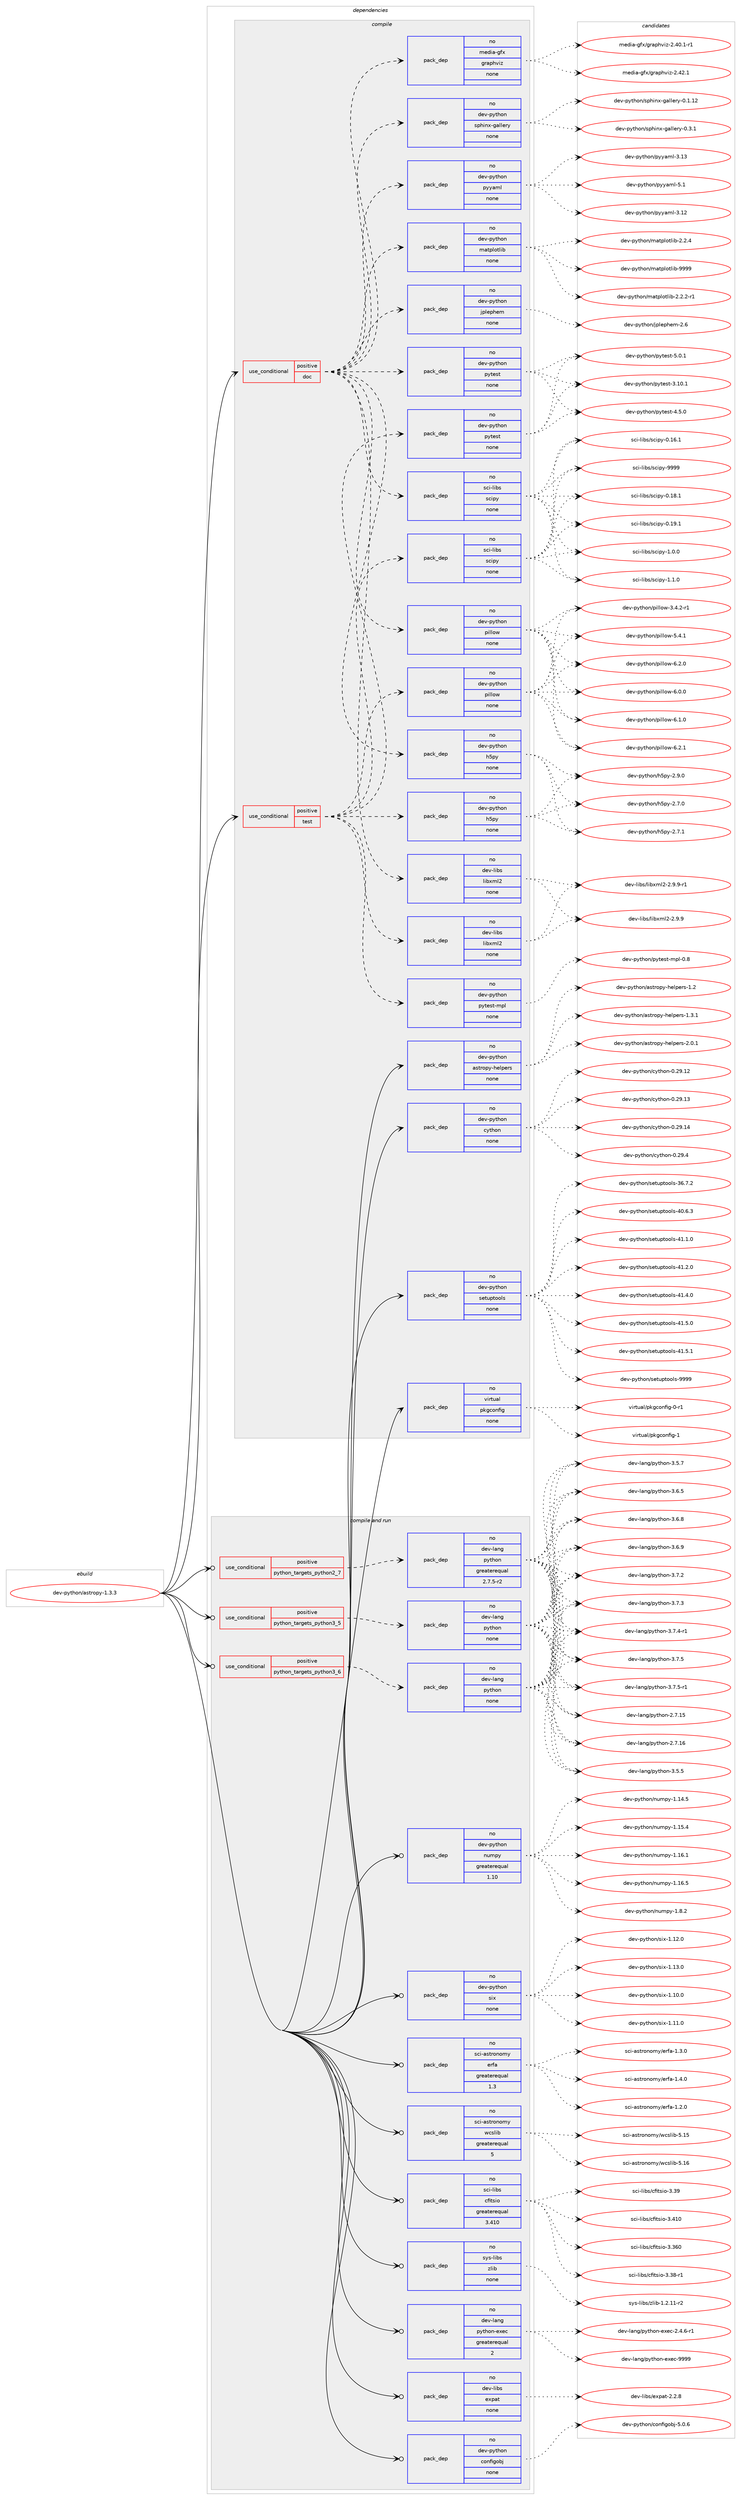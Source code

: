 digraph prolog {

# *************
# Graph options
# *************

newrank=true;
concentrate=true;
compound=true;
graph [rankdir=LR,fontname=Helvetica,fontsize=10,ranksep=1.5];#, ranksep=2.5, nodesep=0.2];
edge  [arrowhead=vee];
node  [fontname=Helvetica,fontsize=10];

# **********
# The ebuild
# **********

subgraph cluster_leftcol {
color=gray;
rank=same;
label=<<i>ebuild</i>>;
id [label="dev-python/astropy-1.3.3", color=red, width=4, href="../dev-python/astropy-1.3.3.svg"];
}

# ****************
# The dependencies
# ****************

subgraph cluster_midcol {
color=gray;
label=<<i>dependencies</i>>;
subgraph cluster_compile {
fillcolor="#eeeeee";
style=filled;
label=<<i>compile</i>>;
subgraph cond136365 {
dependency594900 [label=<<TABLE BORDER="0" CELLBORDER="1" CELLSPACING="0" CELLPADDING="4"><TR><TD ROWSPAN="3" CELLPADDING="10">use_conditional</TD></TR><TR><TD>positive</TD></TR><TR><TD>doc</TD></TR></TABLE>>, shape=none, color=red];
subgraph pack446763 {
dependency594901 [label=<<TABLE BORDER="0" CELLBORDER="1" CELLSPACING="0" CELLPADDING="4" WIDTH="220"><TR><TD ROWSPAN="6" CELLPADDING="30">pack_dep</TD></TR><TR><TD WIDTH="110">no</TD></TR><TR><TD>media-gfx</TD></TR><TR><TD>graphviz</TD></TR><TR><TD>none</TD></TR><TR><TD></TD></TR></TABLE>>, shape=none, color=blue];
}
dependency594900:e -> dependency594901:w [weight=20,style="dashed",arrowhead="vee"];
subgraph pack446764 {
dependency594902 [label=<<TABLE BORDER="0" CELLBORDER="1" CELLSPACING="0" CELLPADDING="4" WIDTH="220"><TR><TD ROWSPAN="6" CELLPADDING="30">pack_dep</TD></TR><TR><TD WIDTH="110">no</TD></TR><TR><TD>dev-libs</TD></TR><TR><TD>libxml2</TD></TR><TR><TD>none</TD></TR><TR><TD></TD></TR></TABLE>>, shape=none, color=blue];
}
dependency594900:e -> dependency594902:w [weight=20,style="dashed",arrowhead="vee"];
subgraph pack446765 {
dependency594903 [label=<<TABLE BORDER="0" CELLBORDER="1" CELLSPACING="0" CELLPADDING="4" WIDTH="220"><TR><TD ROWSPAN="6" CELLPADDING="30">pack_dep</TD></TR><TR><TD WIDTH="110">no</TD></TR><TR><TD>dev-python</TD></TR><TR><TD>h5py</TD></TR><TR><TD>none</TD></TR><TR><TD></TD></TR></TABLE>>, shape=none, color=blue];
}
dependency594900:e -> dependency594903:w [weight=20,style="dashed",arrowhead="vee"];
subgraph pack446766 {
dependency594904 [label=<<TABLE BORDER="0" CELLBORDER="1" CELLSPACING="0" CELLPADDING="4" WIDTH="220"><TR><TD ROWSPAN="6" CELLPADDING="30">pack_dep</TD></TR><TR><TD WIDTH="110">no</TD></TR><TR><TD>dev-python</TD></TR><TR><TD>jplephem</TD></TR><TR><TD>none</TD></TR><TR><TD></TD></TR></TABLE>>, shape=none, color=blue];
}
dependency594900:e -> dependency594904:w [weight=20,style="dashed",arrowhead="vee"];
subgraph pack446767 {
dependency594905 [label=<<TABLE BORDER="0" CELLBORDER="1" CELLSPACING="0" CELLPADDING="4" WIDTH="220"><TR><TD ROWSPAN="6" CELLPADDING="30">pack_dep</TD></TR><TR><TD WIDTH="110">no</TD></TR><TR><TD>dev-python</TD></TR><TR><TD>matplotlib</TD></TR><TR><TD>none</TD></TR><TR><TD></TD></TR></TABLE>>, shape=none, color=blue];
}
dependency594900:e -> dependency594905:w [weight=20,style="dashed",arrowhead="vee"];
subgraph pack446768 {
dependency594906 [label=<<TABLE BORDER="0" CELLBORDER="1" CELLSPACING="0" CELLPADDING="4" WIDTH="220"><TR><TD ROWSPAN="6" CELLPADDING="30">pack_dep</TD></TR><TR><TD WIDTH="110">no</TD></TR><TR><TD>dev-python</TD></TR><TR><TD>pillow</TD></TR><TR><TD>none</TD></TR><TR><TD></TD></TR></TABLE>>, shape=none, color=blue];
}
dependency594900:e -> dependency594906:w [weight=20,style="dashed",arrowhead="vee"];
subgraph pack446769 {
dependency594907 [label=<<TABLE BORDER="0" CELLBORDER="1" CELLSPACING="0" CELLPADDING="4" WIDTH="220"><TR><TD ROWSPAN="6" CELLPADDING="30">pack_dep</TD></TR><TR><TD WIDTH="110">no</TD></TR><TR><TD>dev-python</TD></TR><TR><TD>pytest</TD></TR><TR><TD>none</TD></TR><TR><TD></TD></TR></TABLE>>, shape=none, color=blue];
}
dependency594900:e -> dependency594907:w [weight=20,style="dashed",arrowhead="vee"];
subgraph pack446770 {
dependency594908 [label=<<TABLE BORDER="0" CELLBORDER="1" CELLSPACING="0" CELLPADDING="4" WIDTH="220"><TR><TD ROWSPAN="6" CELLPADDING="30">pack_dep</TD></TR><TR><TD WIDTH="110">no</TD></TR><TR><TD>dev-python</TD></TR><TR><TD>pyyaml</TD></TR><TR><TD>none</TD></TR><TR><TD></TD></TR></TABLE>>, shape=none, color=blue];
}
dependency594900:e -> dependency594908:w [weight=20,style="dashed",arrowhead="vee"];
subgraph pack446771 {
dependency594909 [label=<<TABLE BORDER="0" CELLBORDER="1" CELLSPACING="0" CELLPADDING="4" WIDTH="220"><TR><TD ROWSPAN="6" CELLPADDING="30">pack_dep</TD></TR><TR><TD WIDTH="110">no</TD></TR><TR><TD>dev-python</TD></TR><TR><TD>sphinx-gallery</TD></TR><TR><TD>none</TD></TR><TR><TD></TD></TR></TABLE>>, shape=none, color=blue];
}
dependency594900:e -> dependency594909:w [weight=20,style="dashed",arrowhead="vee"];
subgraph pack446772 {
dependency594910 [label=<<TABLE BORDER="0" CELLBORDER="1" CELLSPACING="0" CELLPADDING="4" WIDTH="220"><TR><TD ROWSPAN="6" CELLPADDING="30">pack_dep</TD></TR><TR><TD WIDTH="110">no</TD></TR><TR><TD>sci-libs</TD></TR><TR><TD>scipy</TD></TR><TR><TD>none</TD></TR><TR><TD></TD></TR></TABLE>>, shape=none, color=blue];
}
dependency594900:e -> dependency594910:w [weight=20,style="dashed",arrowhead="vee"];
}
id:e -> dependency594900:w [weight=20,style="solid",arrowhead="vee"];
subgraph cond136366 {
dependency594911 [label=<<TABLE BORDER="0" CELLBORDER="1" CELLSPACING="0" CELLPADDING="4"><TR><TD ROWSPAN="3" CELLPADDING="10">use_conditional</TD></TR><TR><TD>positive</TD></TR><TR><TD>test</TD></TR></TABLE>>, shape=none, color=red];
subgraph pack446773 {
dependency594912 [label=<<TABLE BORDER="0" CELLBORDER="1" CELLSPACING="0" CELLPADDING="4" WIDTH="220"><TR><TD ROWSPAN="6" CELLPADDING="30">pack_dep</TD></TR><TR><TD WIDTH="110">no</TD></TR><TR><TD>dev-libs</TD></TR><TR><TD>libxml2</TD></TR><TR><TD>none</TD></TR><TR><TD></TD></TR></TABLE>>, shape=none, color=blue];
}
dependency594911:e -> dependency594912:w [weight=20,style="dashed",arrowhead="vee"];
subgraph pack446774 {
dependency594913 [label=<<TABLE BORDER="0" CELLBORDER="1" CELLSPACING="0" CELLPADDING="4" WIDTH="220"><TR><TD ROWSPAN="6" CELLPADDING="30">pack_dep</TD></TR><TR><TD WIDTH="110">no</TD></TR><TR><TD>dev-python</TD></TR><TR><TD>pillow</TD></TR><TR><TD>none</TD></TR><TR><TD></TD></TR></TABLE>>, shape=none, color=blue];
}
dependency594911:e -> dependency594913:w [weight=20,style="dashed",arrowhead="vee"];
subgraph pack446775 {
dependency594914 [label=<<TABLE BORDER="0" CELLBORDER="1" CELLSPACING="0" CELLPADDING="4" WIDTH="220"><TR><TD ROWSPAN="6" CELLPADDING="30">pack_dep</TD></TR><TR><TD WIDTH="110">no</TD></TR><TR><TD>dev-python</TD></TR><TR><TD>pytest</TD></TR><TR><TD>none</TD></TR><TR><TD></TD></TR></TABLE>>, shape=none, color=blue];
}
dependency594911:e -> dependency594914:w [weight=20,style="dashed",arrowhead="vee"];
subgraph pack446776 {
dependency594915 [label=<<TABLE BORDER="0" CELLBORDER="1" CELLSPACING="0" CELLPADDING="4" WIDTH="220"><TR><TD ROWSPAN="6" CELLPADDING="30">pack_dep</TD></TR><TR><TD WIDTH="110">no</TD></TR><TR><TD>dev-python</TD></TR><TR><TD>pytest-mpl</TD></TR><TR><TD>none</TD></TR><TR><TD></TD></TR></TABLE>>, shape=none, color=blue];
}
dependency594911:e -> dependency594915:w [weight=20,style="dashed",arrowhead="vee"];
subgraph pack446777 {
dependency594916 [label=<<TABLE BORDER="0" CELLBORDER="1" CELLSPACING="0" CELLPADDING="4" WIDTH="220"><TR><TD ROWSPAN="6" CELLPADDING="30">pack_dep</TD></TR><TR><TD WIDTH="110">no</TD></TR><TR><TD>dev-python</TD></TR><TR><TD>h5py</TD></TR><TR><TD>none</TD></TR><TR><TD></TD></TR></TABLE>>, shape=none, color=blue];
}
dependency594911:e -> dependency594916:w [weight=20,style="dashed",arrowhead="vee"];
subgraph pack446778 {
dependency594917 [label=<<TABLE BORDER="0" CELLBORDER="1" CELLSPACING="0" CELLPADDING="4" WIDTH="220"><TR><TD ROWSPAN="6" CELLPADDING="30">pack_dep</TD></TR><TR><TD WIDTH="110">no</TD></TR><TR><TD>sci-libs</TD></TR><TR><TD>scipy</TD></TR><TR><TD>none</TD></TR><TR><TD></TD></TR></TABLE>>, shape=none, color=blue];
}
dependency594911:e -> dependency594917:w [weight=20,style="dashed",arrowhead="vee"];
}
id:e -> dependency594911:w [weight=20,style="solid",arrowhead="vee"];
subgraph pack446779 {
dependency594918 [label=<<TABLE BORDER="0" CELLBORDER="1" CELLSPACING="0" CELLPADDING="4" WIDTH="220"><TR><TD ROWSPAN="6" CELLPADDING="30">pack_dep</TD></TR><TR><TD WIDTH="110">no</TD></TR><TR><TD>dev-python</TD></TR><TR><TD>astropy-helpers</TD></TR><TR><TD>none</TD></TR><TR><TD></TD></TR></TABLE>>, shape=none, color=blue];
}
id:e -> dependency594918:w [weight=20,style="solid",arrowhead="vee"];
subgraph pack446780 {
dependency594919 [label=<<TABLE BORDER="0" CELLBORDER="1" CELLSPACING="0" CELLPADDING="4" WIDTH="220"><TR><TD ROWSPAN="6" CELLPADDING="30">pack_dep</TD></TR><TR><TD WIDTH="110">no</TD></TR><TR><TD>dev-python</TD></TR><TR><TD>cython</TD></TR><TR><TD>none</TD></TR><TR><TD></TD></TR></TABLE>>, shape=none, color=blue];
}
id:e -> dependency594919:w [weight=20,style="solid",arrowhead="vee"];
subgraph pack446781 {
dependency594920 [label=<<TABLE BORDER="0" CELLBORDER="1" CELLSPACING="0" CELLPADDING="4" WIDTH="220"><TR><TD ROWSPAN="6" CELLPADDING="30">pack_dep</TD></TR><TR><TD WIDTH="110">no</TD></TR><TR><TD>dev-python</TD></TR><TR><TD>setuptools</TD></TR><TR><TD>none</TD></TR><TR><TD></TD></TR></TABLE>>, shape=none, color=blue];
}
id:e -> dependency594920:w [weight=20,style="solid",arrowhead="vee"];
subgraph pack446782 {
dependency594921 [label=<<TABLE BORDER="0" CELLBORDER="1" CELLSPACING="0" CELLPADDING="4" WIDTH="220"><TR><TD ROWSPAN="6" CELLPADDING="30">pack_dep</TD></TR><TR><TD WIDTH="110">no</TD></TR><TR><TD>virtual</TD></TR><TR><TD>pkgconfig</TD></TR><TR><TD>none</TD></TR><TR><TD></TD></TR></TABLE>>, shape=none, color=blue];
}
id:e -> dependency594921:w [weight=20,style="solid",arrowhead="vee"];
}
subgraph cluster_compileandrun {
fillcolor="#eeeeee";
style=filled;
label=<<i>compile and run</i>>;
subgraph cond136367 {
dependency594922 [label=<<TABLE BORDER="0" CELLBORDER="1" CELLSPACING="0" CELLPADDING="4"><TR><TD ROWSPAN="3" CELLPADDING="10">use_conditional</TD></TR><TR><TD>positive</TD></TR><TR><TD>python_targets_python2_7</TD></TR></TABLE>>, shape=none, color=red];
subgraph pack446783 {
dependency594923 [label=<<TABLE BORDER="0" CELLBORDER="1" CELLSPACING="0" CELLPADDING="4" WIDTH="220"><TR><TD ROWSPAN="6" CELLPADDING="30">pack_dep</TD></TR><TR><TD WIDTH="110">no</TD></TR><TR><TD>dev-lang</TD></TR><TR><TD>python</TD></TR><TR><TD>greaterequal</TD></TR><TR><TD>2.7.5-r2</TD></TR></TABLE>>, shape=none, color=blue];
}
dependency594922:e -> dependency594923:w [weight=20,style="dashed",arrowhead="vee"];
}
id:e -> dependency594922:w [weight=20,style="solid",arrowhead="odotvee"];
subgraph cond136368 {
dependency594924 [label=<<TABLE BORDER="0" CELLBORDER="1" CELLSPACING="0" CELLPADDING="4"><TR><TD ROWSPAN="3" CELLPADDING="10">use_conditional</TD></TR><TR><TD>positive</TD></TR><TR><TD>python_targets_python3_5</TD></TR></TABLE>>, shape=none, color=red];
subgraph pack446784 {
dependency594925 [label=<<TABLE BORDER="0" CELLBORDER="1" CELLSPACING="0" CELLPADDING="4" WIDTH="220"><TR><TD ROWSPAN="6" CELLPADDING="30">pack_dep</TD></TR><TR><TD WIDTH="110">no</TD></TR><TR><TD>dev-lang</TD></TR><TR><TD>python</TD></TR><TR><TD>none</TD></TR><TR><TD></TD></TR></TABLE>>, shape=none, color=blue];
}
dependency594924:e -> dependency594925:w [weight=20,style="dashed",arrowhead="vee"];
}
id:e -> dependency594924:w [weight=20,style="solid",arrowhead="odotvee"];
subgraph cond136369 {
dependency594926 [label=<<TABLE BORDER="0" CELLBORDER="1" CELLSPACING="0" CELLPADDING="4"><TR><TD ROWSPAN="3" CELLPADDING="10">use_conditional</TD></TR><TR><TD>positive</TD></TR><TR><TD>python_targets_python3_6</TD></TR></TABLE>>, shape=none, color=red];
subgraph pack446785 {
dependency594927 [label=<<TABLE BORDER="0" CELLBORDER="1" CELLSPACING="0" CELLPADDING="4" WIDTH="220"><TR><TD ROWSPAN="6" CELLPADDING="30">pack_dep</TD></TR><TR><TD WIDTH="110">no</TD></TR><TR><TD>dev-lang</TD></TR><TR><TD>python</TD></TR><TR><TD>none</TD></TR><TR><TD></TD></TR></TABLE>>, shape=none, color=blue];
}
dependency594926:e -> dependency594927:w [weight=20,style="dashed",arrowhead="vee"];
}
id:e -> dependency594926:w [weight=20,style="solid",arrowhead="odotvee"];
subgraph pack446786 {
dependency594928 [label=<<TABLE BORDER="0" CELLBORDER="1" CELLSPACING="0" CELLPADDING="4" WIDTH="220"><TR><TD ROWSPAN="6" CELLPADDING="30">pack_dep</TD></TR><TR><TD WIDTH="110">no</TD></TR><TR><TD>dev-lang</TD></TR><TR><TD>python-exec</TD></TR><TR><TD>greaterequal</TD></TR><TR><TD>2</TD></TR></TABLE>>, shape=none, color=blue];
}
id:e -> dependency594928:w [weight=20,style="solid",arrowhead="odotvee"];
subgraph pack446787 {
dependency594929 [label=<<TABLE BORDER="0" CELLBORDER="1" CELLSPACING="0" CELLPADDING="4" WIDTH="220"><TR><TD ROWSPAN="6" CELLPADDING="30">pack_dep</TD></TR><TR><TD WIDTH="110">no</TD></TR><TR><TD>dev-libs</TD></TR><TR><TD>expat</TD></TR><TR><TD>none</TD></TR><TR><TD></TD></TR></TABLE>>, shape=none, color=blue];
}
id:e -> dependency594929:w [weight=20,style="solid",arrowhead="odotvee"];
subgraph pack446788 {
dependency594930 [label=<<TABLE BORDER="0" CELLBORDER="1" CELLSPACING="0" CELLPADDING="4" WIDTH="220"><TR><TD ROWSPAN="6" CELLPADDING="30">pack_dep</TD></TR><TR><TD WIDTH="110">no</TD></TR><TR><TD>dev-python</TD></TR><TR><TD>configobj</TD></TR><TR><TD>none</TD></TR><TR><TD></TD></TR></TABLE>>, shape=none, color=blue];
}
id:e -> dependency594930:w [weight=20,style="solid",arrowhead="odotvee"];
subgraph pack446789 {
dependency594931 [label=<<TABLE BORDER="0" CELLBORDER="1" CELLSPACING="0" CELLPADDING="4" WIDTH="220"><TR><TD ROWSPAN="6" CELLPADDING="30">pack_dep</TD></TR><TR><TD WIDTH="110">no</TD></TR><TR><TD>dev-python</TD></TR><TR><TD>numpy</TD></TR><TR><TD>greaterequal</TD></TR><TR><TD>1.10</TD></TR></TABLE>>, shape=none, color=blue];
}
id:e -> dependency594931:w [weight=20,style="solid",arrowhead="odotvee"];
subgraph pack446790 {
dependency594932 [label=<<TABLE BORDER="0" CELLBORDER="1" CELLSPACING="0" CELLPADDING="4" WIDTH="220"><TR><TD ROWSPAN="6" CELLPADDING="30">pack_dep</TD></TR><TR><TD WIDTH="110">no</TD></TR><TR><TD>dev-python</TD></TR><TR><TD>six</TD></TR><TR><TD>none</TD></TR><TR><TD></TD></TR></TABLE>>, shape=none, color=blue];
}
id:e -> dependency594932:w [weight=20,style="solid",arrowhead="odotvee"];
subgraph pack446791 {
dependency594933 [label=<<TABLE BORDER="0" CELLBORDER="1" CELLSPACING="0" CELLPADDING="4" WIDTH="220"><TR><TD ROWSPAN="6" CELLPADDING="30">pack_dep</TD></TR><TR><TD WIDTH="110">no</TD></TR><TR><TD>sci-astronomy</TD></TR><TR><TD>erfa</TD></TR><TR><TD>greaterequal</TD></TR><TR><TD>1.3</TD></TR></TABLE>>, shape=none, color=blue];
}
id:e -> dependency594933:w [weight=20,style="solid",arrowhead="odotvee"];
subgraph pack446792 {
dependency594934 [label=<<TABLE BORDER="0" CELLBORDER="1" CELLSPACING="0" CELLPADDING="4" WIDTH="220"><TR><TD ROWSPAN="6" CELLPADDING="30">pack_dep</TD></TR><TR><TD WIDTH="110">no</TD></TR><TR><TD>sci-astronomy</TD></TR><TR><TD>wcslib</TD></TR><TR><TD>greaterequal</TD></TR><TR><TD>5</TD></TR></TABLE>>, shape=none, color=blue];
}
id:e -> dependency594934:w [weight=20,style="solid",arrowhead="odotvee"];
subgraph pack446793 {
dependency594935 [label=<<TABLE BORDER="0" CELLBORDER="1" CELLSPACING="0" CELLPADDING="4" WIDTH="220"><TR><TD ROWSPAN="6" CELLPADDING="30">pack_dep</TD></TR><TR><TD WIDTH="110">no</TD></TR><TR><TD>sci-libs</TD></TR><TR><TD>cfitsio</TD></TR><TR><TD>greaterequal</TD></TR><TR><TD>3.410</TD></TR></TABLE>>, shape=none, color=blue];
}
id:e -> dependency594935:w [weight=20,style="solid",arrowhead="odotvee"];
subgraph pack446794 {
dependency594936 [label=<<TABLE BORDER="0" CELLBORDER="1" CELLSPACING="0" CELLPADDING="4" WIDTH="220"><TR><TD ROWSPAN="6" CELLPADDING="30">pack_dep</TD></TR><TR><TD WIDTH="110">no</TD></TR><TR><TD>sys-libs</TD></TR><TR><TD>zlib</TD></TR><TR><TD>none</TD></TR><TR><TD></TD></TR></TABLE>>, shape=none, color=blue];
}
id:e -> dependency594936:w [weight=20,style="solid",arrowhead="odotvee"];
}
subgraph cluster_run {
fillcolor="#eeeeee";
style=filled;
label=<<i>run</i>>;
}
}

# **************
# The candidates
# **************

subgraph cluster_choices {
rank=same;
color=gray;
label=<<i>candidates</i>>;

subgraph choice446763 {
color=black;
nodesep=1;
choice10910110010597451031021204710311497112104118105122455046524846494511449 [label="media-gfx/graphviz-2.40.1-r1", color=red, width=4,href="../media-gfx/graphviz-2.40.1-r1.svg"];
choice1091011001059745103102120471031149711210411810512245504652504649 [label="media-gfx/graphviz-2.42.1", color=red, width=4,href="../media-gfx/graphviz-2.42.1.svg"];
dependency594901:e -> choice10910110010597451031021204710311497112104118105122455046524846494511449:w [style=dotted,weight="100"];
dependency594901:e -> choice1091011001059745103102120471031149711210411810512245504652504649:w [style=dotted,weight="100"];
}
subgraph choice446764 {
color=black;
nodesep=1;
choice1001011184510810598115471081059812010910850455046574657 [label="dev-libs/libxml2-2.9.9", color=red, width=4,href="../dev-libs/libxml2-2.9.9.svg"];
choice10010111845108105981154710810598120109108504550465746574511449 [label="dev-libs/libxml2-2.9.9-r1", color=red, width=4,href="../dev-libs/libxml2-2.9.9-r1.svg"];
dependency594902:e -> choice1001011184510810598115471081059812010910850455046574657:w [style=dotted,weight="100"];
dependency594902:e -> choice10010111845108105981154710810598120109108504550465746574511449:w [style=dotted,weight="100"];
}
subgraph choice446765 {
color=black;
nodesep=1;
choice100101118451121211161041111104710453112121455046554648 [label="dev-python/h5py-2.7.0", color=red, width=4,href="../dev-python/h5py-2.7.0.svg"];
choice100101118451121211161041111104710453112121455046554649 [label="dev-python/h5py-2.7.1", color=red, width=4,href="../dev-python/h5py-2.7.1.svg"];
choice100101118451121211161041111104710453112121455046574648 [label="dev-python/h5py-2.9.0", color=red, width=4,href="../dev-python/h5py-2.9.0.svg"];
dependency594903:e -> choice100101118451121211161041111104710453112121455046554648:w [style=dotted,weight="100"];
dependency594903:e -> choice100101118451121211161041111104710453112121455046554649:w [style=dotted,weight="100"];
dependency594903:e -> choice100101118451121211161041111104710453112121455046574648:w [style=dotted,weight="100"];
}
subgraph choice446766 {
color=black;
nodesep=1;
choice100101118451121211161041111104710611210810111210410110945504654 [label="dev-python/jplephem-2.6", color=red, width=4,href="../dev-python/jplephem-2.6.svg"];
dependency594904:e -> choice100101118451121211161041111104710611210810111210410110945504654:w [style=dotted,weight="100"];
}
subgraph choice446767 {
color=black;
nodesep=1;
choice100101118451121211161041111104710997116112108111116108105984550465046504511449 [label="dev-python/matplotlib-2.2.2-r1", color=red, width=4,href="../dev-python/matplotlib-2.2.2-r1.svg"];
choice10010111845112121116104111110471099711611210811111610810598455046504652 [label="dev-python/matplotlib-2.2.4", color=red, width=4,href="../dev-python/matplotlib-2.2.4.svg"];
choice100101118451121211161041111104710997116112108111116108105984557575757 [label="dev-python/matplotlib-9999", color=red, width=4,href="../dev-python/matplotlib-9999.svg"];
dependency594905:e -> choice100101118451121211161041111104710997116112108111116108105984550465046504511449:w [style=dotted,weight="100"];
dependency594905:e -> choice10010111845112121116104111110471099711611210811111610810598455046504652:w [style=dotted,weight="100"];
dependency594905:e -> choice100101118451121211161041111104710997116112108111116108105984557575757:w [style=dotted,weight="100"];
}
subgraph choice446768 {
color=black;
nodesep=1;
choice10010111845112121116104111110471121051081081111194551465246504511449 [label="dev-python/pillow-3.4.2-r1", color=red, width=4,href="../dev-python/pillow-3.4.2-r1.svg"];
choice1001011184511212111610411111047112105108108111119455346524649 [label="dev-python/pillow-5.4.1", color=red, width=4,href="../dev-python/pillow-5.4.1.svg"];
choice1001011184511212111610411111047112105108108111119455446484648 [label="dev-python/pillow-6.0.0", color=red, width=4,href="../dev-python/pillow-6.0.0.svg"];
choice1001011184511212111610411111047112105108108111119455446494648 [label="dev-python/pillow-6.1.0", color=red, width=4,href="../dev-python/pillow-6.1.0.svg"];
choice1001011184511212111610411111047112105108108111119455446504648 [label="dev-python/pillow-6.2.0", color=red, width=4,href="../dev-python/pillow-6.2.0.svg"];
choice1001011184511212111610411111047112105108108111119455446504649 [label="dev-python/pillow-6.2.1", color=red, width=4,href="../dev-python/pillow-6.2.1.svg"];
dependency594906:e -> choice10010111845112121116104111110471121051081081111194551465246504511449:w [style=dotted,weight="100"];
dependency594906:e -> choice1001011184511212111610411111047112105108108111119455346524649:w [style=dotted,weight="100"];
dependency594906:e -> choice1001011184511212111610411111047112105108108111119455446484648:w [style=dotted,weight="100"];
dependency594906:e -> choice1001011184511212111610411111047112105108108111119455446494648:w [style=dotted,weight="100"];
dependency594906:e -> choice1001011184511212111610411111047112105108108111119455446504648:w [style=dotted,weight="100"];
dependency594906:e -> choice1001011184511212111610411111047112105108108111119455446504649:w [style=dotted,weight="100"];
}
subgraph choice446769 {
color=black;
nodesep=1;
choice100101118451121211161041111104711212111610111511645514649484649 [label="dev-python/pytest-3.10.1", color=red, width=4,href="../dev-python/pytest-3.10.1.svg"];
choice1001011184511212111610411111047112121116101115116455246534648 [label="dev-python/pytest-4.5.0", color=red, width=4,href="../dev-python/pytest-4.5.0.svg"];
choice1001011184511212111610411111047112121116101115116455346484649 [label="dev-python/pytest-5.0.1", color=red, width=4,href="../dev-python/pytest-5.0.1.svg"];
dependency594907:e -> choice100101118451121211161041111104711212111610111511645514649484649:w [style=dotted,weight="100"];
dependency594907:e -> choice1001011184511212111610411111047112121116101115116455246534648:w [style=dotted,weight="100"];
dependency594907:e -> choice1001011184511212111610411111047112121116101115116455346484649:w [style=dotted,weight="100"];
}
subgraph choice446770 {
color=black;
nodesep=1;
choice1001011184511212111610411111047112121121971091084551464950 [label="dev-python/pyyaml-3.12", color=red, width=4,href="../dev-python/pyyaml-3.12.svg"];
choice1001011184511212111610411111047112121121971091084551464951 [label="dev-python/pyyaml-3.13", color=red, width=4,href="../dev-python/pyyaml-3.13.svg"];
choice10010111845112121116104111110471121211219710910845534649 [label="dev-python/pyyaml-5.1", color=red, width=4,href="../dev-python/pyyaml-5.1.svg"];
dependency594908:e -> choice1001011184511212111610411111047112121121971091084551464950:w [style=dotted,weight="100"];
dependency594908:e -> choice1001011184511212111610411111047112121121971091084551464951:w [style=dotted,weight="100"];
dependency594908:e -> choice10010111845112121116104111110471121211219710910845534649:w [style=dotted,weight="100"];
}
subgraph choice446771 {
color=black;
nodesep=1;
choice1001011184511212111610411111047115112104105110120451039710810810111412145484649464950 [label="dev-python/sphinx-gallery-0.1.12", color=red, width=4,href="../dev-python/sphinx-gallery-0.1.12.svg"];
choice10010111845112121116104111110471151121041051101204510397108108101114121454846514649 [label="dev-python/sphinx-gallery-0.3.1", color=red, width=4,href="../dev-python/sphinx-gallery-0.3.1.svg"];
dependency594909:e -> choice1001011184511212111610411111047115112104105110120451039710810810111412145484649464950:w [style=dotted,weight="100"];
dependency594909:e -> choice10010111845112121116104111110471151121041051101204510397108108101114121454846514649:w [style=dotted,weight="100"];
}
subgraph choice446772 {
color=black;
nodesep=1;
choice115991054510810598115471159910511212145484649544649 [label="sci-libs/scipy-0.16.1", color=red, width=4,href="../sci-libs/scipy-0.16.1.svg"];
choice115991054510810598115471159910511212145484649564649 [label="sci-libs/scipy-0.18.1", color=red, width=4,href="../sci-libs/scipy-0.18.1.svg"];
choice115991054510810598115471159910511212145484649574649 [label="sci-libs/scipy-0.19.1", color=red, width=4,href="../sci-libs/scipy-0.19.1.svg"];
choice1159910545108105981154711599105112121454946484648 [label="sci-libs/scipy-1.0.0", color=red, width=4,href="../sci-libs/scipy-1.0.0.svg"];
choice1159910545108105981154711599105112121454946494648 [label="sci-libs/scipy-1.1.0", color=red, width=4,href="../sci-libs/scipy-1.1.0.svg"];
choice11599105451081059811547115991051121214557575757 [label="sci-libs/scipy-9999", color=red, width=4,href="../sci-libs/scipy-9999.svg"];
dependency594910:e -> choice115991054510810598115471159910511212145484649544649:w [style=dotted,weight="100"];
dependency594910:e -> choice115991054510810598115471159910511212145484649564649:w [style=dotted,weight="100"];
dependency594910:e -> choice115991054510810598115471159910511212145484649574649:w [style=dotted,weight="100"];
dependency594910:e -> choice1159910545108105981154711599105112121454946484648:w [style=dotted,weight="100"];
dependency594910:e -> choice1159910545108105981154711599105112121454946494648:w [style=dotted,weight="100"];
dependency594910:e -> choice11599105451081059811547115991051121214557575757:w [style=dotted,weight="100"];
}
subgraph choice446773 {
color=black;
nodesep=1;
choice1001011184510810598115471081059812010910850455046574657 [label="dev-libs/libxml2-2.9.9", color=red, width=4,href="../dev-libs/libxml2-2.9.9.svg"];
choice10010111845108105981154710810598120109108504550465746574511449 [label="dev-libs/libxml2-2.9.9-r1", color=red, width=4,href="../dev-libs/libxml2-2.9.9-r1.svg"];
dependency594912:e -> choice1001011184510810598115471081059812010910850455046574657:w [style=dotted,weight="100"];
dependency594912:e -> choice10010111845108105981154710810598120109108504550465746574511449:w [style=dotted,weight="100"];
}
subgraph choice446774 {
color=black;
nodesep=1;
choice10010111845112121116104111110471121051081081111194551465246504511449 [label="dev-python/pillow-3.4.2-r1", color=red, width=4,href="../dev-python/pillow-3.4.2-r1.svg"];
choice1001011184511212111610411111047112105108108111119455346524649 [label="dev-python/pillow-5.4.1", color=red, width=4,href="../dev-python/pillow-5.4.1.svg"];
choice1001011184511212111610411111047112105108108111119455446484648 [label="dev-python/pillow-6.0.0", color=red, width=4,href="../dev-python/pillow-6.0.0.svg"];
choice1001011184511212111610411111047112105108108111119455446494648 [label="dev-python/pillow-6.1.0", color=red, width=4,href="../dev-python/pillow-6.1.0.svg"];
choice1001011184511212111610411111047112105108108111119455446504648 [label="dev-python/pillow-6.2.0", color=red, width=4,href="../dev-python/pillow-6.2.0.svg"];
choice1001011184511212111610411111047112105108108111119455446504649 [label="dev-python/pillow-6.2.1", color=red, width=4,href="../dev-python/pillow-6.2.1.svg"];
dependency594913:e -> choice10010111845112121116104111110471121051081081111194551465246504511449:w [style=dotted,weight="100"];
dependency594913:e -> choice1001011184511212111610411111047112105108108111119455346524649:w [style=dotted,weight="100"];
dependency594913:e -> choice1001011184511212111610411111047112105108108111119455446484648:w [style=dotted,weight="100"];
dependency594913:e -> choice1001011184511212111610411111047112105108108111119455446494648:w [style=dotted,weight="100"];
dependency594913:e -> choice1001011184511212111610411111047112105108108111119455446504648:w [style=dotted,weight="100"];
dependency594913:e -> choice1001011184511212111610411111047112105108108111119455446504649:w [style=dotted,weight="100"];
}
subgraph choice446775 {
color=black;
nodesep=1;
choice100101118451121211161041111104711212111610111511645514649484649 [label="dev-python/pytest-3.10.1", color=red, width=4,href="../dev-python/pytest-3.10.1.svg"];
choice1001011184511212111610411111047112121116101115116455246534648 [label="dev-python/pytest-4.5.0", color=red, width=4,href="../dev-python/pytest-4.5.0.svg"];
choice1001011184511212111610411111047112121116101115116455346484649 [label="dev-python/pytest-5.0.1", color=red, width=4,href="../dev-python/pytest-5.0.1.svg"];
dependency594914:e -> choice100101118451121211161041111104711212111610111511645514649484649:w [style=dotted,weight="100"];
dependency594914:e -> choice1001011184511212111610411111047112121116101115116455246534648:w [style=dotted,weight="100"];
dependency594914:e -> choice1001011184511212111610411111047112121116101115116455346484649:w [style=dotted,weight="100"];
}
subgraph choice446776 {
color=black;
nodesep=1;
choice10010111845112121116104111110471121211161011151164510911210845484656 [label="dev-python/pytest-mpl-0.8", color=red, width=4,href="../dev-python/pytest-mpl-0.8.svg"];
dependency594915:e -> choice10010111845112121116104111110471121211161011151164510911210845484656:w [style=dotted,weight="100"];
}
subgraph choice446777 {
color=black;
nodesep=1;
choice100101118451121211161041111104710453112121455046554648 [label="dev-python/h5py-2.7.0", color=red, width=4,href="../dev-python/h5py-2.7.0.svg"];
choice100101118451121211161041111104710453112121455046554649 [label="dev-python/h5py-2.7.1", color=red, width=4,href="../dev-python/h5py-2.7.1.svg"];
choice100101118451121211161041111104710453112121455046574648 [label="dev-python/h5py-2.9.0", color=red, width=4,href="../dev-python/h5py-2.9.0.svg"];
dependency594916:e -> choice100101118451121211161041111104710453112121455046554648:w [style=dotted,weight="100"];
dependency594916:e -> choice100101118451121211161041111104710453112121455046554649:w [style=dotted,weight="100"];
dependency594916:e -> choice100101118451121211161041111104710453112121455046574648:w [style=dotted,weight="100"];
}
subgraph choice446778 {
color=black;
nodesep=1;
choice115991054510810598115471159910511212145484649544649 [label="sci-libs/scipy-0.16.1", color=red, width=4,href="../sci-libs/scipy-0.16.1.svg"];
choice115991054510810598115471159910511212145484649564649 [label="sci-libs/scipy-0.18.1", color=red, width=4,href="../sci-libs/scipy-0.18.1.svg"];
choice115991054510810598115471159910511212145484649574649 [label="sci-libs/scipy-0.19.1", color=red, width=4,href="../sci-libs/scipy-0.19.1.svg"];
choice1159910545108105981154711599105112121454946484648 [label="sci-libs/scipy-1.0.0", color=red, width=4,href="../sci-libs/scipy-1.0.0.svg"];
choice1159910545108105981154711599105112121454946494648 [label="sci-libs/scipy-1.1.0", color=red, width=4,href="../sci-libs/scipy-1.1.0.svg"];
choice11599105451081059811547115991051121214557575757 [label="sci-libs/scipy-9999", color=red, width=4,href="../sci-libs/scipy-9999.svg"];
dependency594917:e -> choice115991054510810598115471159910511212145484649544649:w [style=dotted,weight="100"];
dependency594917:e -> choice115991054510810598115471159910511212145484649564649:w [style=dotted,weight="100"];
dependency594917:e -> choice115991054510810598115471159910511212145484649574649:w [style=dotted,weight="100"];
dependency594917:e -> choice1159910545108105981154711599105112121454946484648:w [style=dotted,weight="100"];
dependency594917:e -> choice1159910545108105981154711599105112121454946494648:w [style=dotted,weight="100"];
dependency594917:e -> choice11599105451081059811547115991051121214557575757:w [style=dotted,weight="100"];
}
subgraph choice446779 {
color=black;
nodesep=1;
choice1001011184511212111610411111047971151161141111121214510410110811210111411545494650 [label="dev-python/astropy-helpers-1.2", color=red, width=4,href="../dev-python/astropy-helpers-1.2.svg"];
choice10010111845112121116104111110479711511611411111212145104101108112101114115454946514649 [label="dev-python/astropy-helpers-1.3.1", color=red, width=4,href="../dev-python/astropy-helpers-1.3.1.svg"];
choice10010111845112121116104111110479711511611411111212145104101108112101114115455046484649 [label="dev-python/astropy-helpers-2.0.1", color=red, width=4,href="../dev-python/astropy-helpers-2.0.1.svg"];
dependency594918:e -> choice1001011184511212111610411111047971151161141111121214510410110811210111411545494650:w [style=dotted,weight="100"];
dependency594918:e -> choice10010111845112121116104111110479711511611411111212145104101108112101114115454946514649:w [style=dotted,weight="100"];
dependency594918:e -> choice10010111845112121116104111110479711511611411111212145104101108112101114115455046484649:w [style=dotted,weight="100"];
}
subgraph choice446780 {
color=black;
nodesep=1;
choice1001011184511212111610411111047991211161041111104548465057464950 [label="dev-python/cython-0.29.12", color=red, width=4,href="../dev-python/cython-0.29.12.svg"];
choice1001011184511212111610411111047991211161041111104548465057464951 [label="dev-python/cython-0.29.13", color=red, width=4,href="../dev-python/cython-0.29.13.svg"];
choice1001011184511212111610411111047991211161041111104548465057464952 [label="dev-python/cython-0.29.14", color=red, width=4,href="../dev-python/cython-0.29.14.svg"];
choice10010111845112121116104111110479912111610411111045484650574652 [label="dev-python/cython-0.29.4", color=red, width=4,href="../dev-python/cython-0.29.4.svg"];
dependency594919:e -> choice1001011184511212111610411111047991211161041111104548465057464950:w [style=dotted,weight="100"];
dependency594919:e -> choice1001011184511212111610411111047991211161041111104548465057464951:w [style=dotted,weight="100"];
dependency594919:e -> choice1001011184511212111610411111047991211161041111104548465057464952:w [style=dotted,weight="100"];
dependency594919:e -> choice10010111845112121116104111110479912111610411111045484650574652:w [style=dotted,weight="100"];
}
subgraph choice446781 {
color=black;
nodesep=1;
choice100101118451121211161041111104711510111611711211611111110811545515446554650 [label="dev-python/setuptools-36.7.2", color=red, width=4,href="../dev-python/setuptools-36.7.2.svg"];
choice100101118451121211161041111104711510111611711211611111110811545524846544651 [label="dev-python/setuptools-40.6.3", color=red, width=4,href="../dev-python/setuptools-40.6.3.svg"];
choice100101118451121211161041111104711510111611711211611111110811545524946494648 [label="dev-python/setuptools-41.1.0", color=red, width=4,href="../dev-python/setuptools-41.1.0.svg"];
choice100101118451121211161041111104711510111611711211611111110811545524946504648 [label="dev-python/setuptools-41.2.0", color=red, width=4,href="../dev-python/setuptools-41.2.0.svg"];
choice100101118451121211161041111104711510111611711211611111110811545524946524648 [label="dev-python/setuptools-41.4.0", color=red, width=4,href="../dev-python/setuptools-41.4.0.svg"];
choice100101118451121211161041111104711510111611711211611111110811545524946534648 [label="dev-python/setuptools-41.5.0", color=red, width=4,href="../dev-python/setuptools-41.5.0.svg"];
choice100101118451121211161041111104711510111611711211611111110811545524946534649 [label="dev-python/setuptools-41.5.1", color=red, width=4,href="../dev-python/setuptools-41.5.1.svg"];
choice10010111845112121116104111110471151011161171121161111111081154557575757 [label="dev-python/setuptools-9999", color=red, width=4,href="../dev-python/setuptools-9999.svg"];
dependency594920:e -> choice100101118451121211161041111104711510111611711211611111110811545515446554650:w [style=dotted,weight="100"];
dependency594920:e -> choice100101118451121211161041111104711510111611711211611111110811545524846544651:w [style=dotted,weight="100"];
dependency594920:e -> choice100101118451121211161041111104711510111611711211611111110811545524946494648:w [style=dotted,weight="100"];
dependency594920:e -> choice100101118451121211161041111104711510111611711211611111110811545524946504648:w [style=dotted,weight="100"];
dependency594920:e -> choice100101118451121211161041111104711510111611711211611111110811545524946524648:w [style=dotted,weight="100"];
dependency594920:e -> choice100101118451121211161041111104711510111611711211611111110811545524946534648:w [style=dotted,weight="100"];
dependency594920:e -> choice100101118451121211161041111104711510111611711211611111110811545524946534649:w [style=dotted,weight="100"];
dependency594920:e -> choice10010111845112121116104111110471151011161171121161111111081154557575757:w [style=dotted,weight="100"];
}
subgraph choice446782 {
color=black;
nodesep=1;
choice11810511411611797108471121071039911111010210510345484511449 [label="virtual/pkgconfig-0-r1", color=red, width=4,href="../virtual/pkgconfig-0-r1.svg"];
choice1181051141161179710847112107103991111101021051034549 [label="virtual/pkgconfig-1", color=red, width=4,href="../virtual/pkgconfig-1.svg"];
dependency594921:e -> choice11810511411611797108471121071039911111010210510345484511449:w [style=dotted,weight="100"];
dependency594921:e -> choice1181051141161179710847112107103991111101021051034549:w [style=dotted,weight="100"];
}
subgraph choice446783 {
color=black;
nodesep=1;
choice10010111845108971101034711212111610411111045504655464953 [label="dev-lang/python-2.7.15", color=red, width=4,href="../dev-lang/python-2.7.15.svg"];
choice10010111845108971101034711212111610411111045504655464954 [label="dev-lang/python-2.7.16", color=red, width=4,href="../dev-lang/python-2.7.16.svg"];
choice100101118451089711010347112121116104111110455146534653 [label="dev-lang/python-3.5.5", color=red, width=4,href="../dev-lang/python-3.5.5.svg"];
choice100101118451089711010347112121116104111110455146534655 [label="dev-lang/python-3.5.7", color=red, width=4,href="../dev-lang/python-3.5.7.svg"];
choice100101118451089711010347112121116104111110455146544653 [label="dev-lang/python-3.6.5", color=red, width=4,href="../dev-lang/python-3.6.5.svg"];
choice100101118451089711010347112121116104111110455146544656 [label="dev-lang/python-3.6.8", color=red, width=4,href="../dev-lang/python-3.6.8.svg"];
choice100101118451089711010347112121116104111110455146544657 [label="dev-lang/python-3.6.9", color=red, width=4,href="../dev-lang/python-3.6.9.svg"];
choice100101118451089711010347112121116104111110455146554650 [label="dev-lang/python-3.7.2", color=red, width=4,href="../dev-lang/python-3.7.2.svg"];
choice100101118451089711010347112121116104111110455146554651 [label="dev-lang/python-3.7.3", color=red, width=4,href="../dev-lang/python-3.7.3.svg"];
choice1001011184510897110103471121211161041111104551465546524511449 [label="dev-lang/python-3.7.4-r1", color=red, width=4,href="../dev-lang/python-3.7.4-r1.svg"];
choice100101118451089711010347112121116104111110455146554653 [label="dev-lang/python-3.7.5", color=red, width=4,href="../dev-lang/python-3.7.5.svg"];
choice1001011184510897110103471121211161041111104551465546534511449 [label="dev-lang/python-3.7.5-r1", color=red, width=4,href="../dev-lang/python-3.7.5-r1.svg"];
dependency594923:e -> choice10010111845108971101034711212111610411111045504655464953:w [style=dotted,weight="100"];
dependency594923:e -> choice10010111845108971101034711212111610411111045504655464954:w [style=dotted,weight="100"];
dependency594923:e -> choice100101118451089711010347112121116104111110455146534653:w [style=dotted,weight="100"];
dependency594923:e -> choice100101118451089711010347112121116104111110455146534655:w [style=dotted,weight="100"];
dependency594923:e -> choice100101118451089711010347112121116104111110455146544653:w [style=dotted,weight="100"];
dependency594923:e -> choice100101118451089711010347112121116104111110455146544656:w [style=dotted,weight="100"];
dependency594923:e -> choice100101118451089711010347112121116104111110455146544657:w [style=dotted,weight="100"];
dependency594923:e -> choice100101118451089711010347112121116104111110455146554650:w [style=dotted,weight="100"];
dependency594923:e -> choice100101118451089711010347112121116104111110455146554651:w [style=dotted,weight="100"];
dependency594923:e -> choice1001011184510897110103471121211161041111104551465546524511449:w [style=dotted,weight="100"];
dependency594923:e -> choice100101118451089711010347112121116104111110455146554653:w [style=dotted,weight="100"];
dependency594923:e -> choice1001011184510897110103471121211161041111104551465546534511449:w [style=dotted,weight="100"];
}
subgraph choice446784 {
color=black;
nodesep=1;
choice10010111845108971101034711212111610411111045504655464953 [label="dev-lang/python-2.7.15", color=red, width=4,href="../dev-lang/python-2.7.15.svg"];
choice10010111845108971101034711212111610411111045504655464954 [label="dev-lang/python-2.7.16", color=red, width=4,href="../dev-lang/python-2.7.16.svg"];
choice100101118451089711010347112121116104111110455146534653 [label="dev-lang/python-3.5.5", color=red, width=4,href="../dev-lang/python-3.5.5.svg"];
choice100101118451089711010347112121116104111110455146534655 [label="dev-lang/python-3.5.7", color=red, width=4,href="../dev-lang/python-3.5.7.svg"];
choice100101118451089711010347112121116104111110455146544653 [label="dev-lang/python-3.6.5", color=red, width=4,href="../dev-lang/python-3.6.5.svg"];
choice100101118451089711010347112121116104111110455146544656 [label="dev-lang/python-3.6.8", color=red, width=4,href="../dev-lang/python-3.6.8.svg"];
choice100101118451089711010347112121116104111110455146544657 [label="dev-lang/python-3.6.9", color=red, width=4,href="../dev-lang/python-3.6.9.svg"];
choice100101118451089711010347112121116104111110455146554650 [label="dev-lang/python-3.7.2", color=red, width=4,href="../dev-lang/python-3.7.2.svg"];
choice100101118451089711010347112121116104111110455146554651 [label="dev-lang/python-3.7.3", color=red, width=4,href="../dev-lang/python-3.7.3.svg"];
choice1001011184510897110103471121211161041111104551465546524511449 [label="dev-lang/python-3.7.4-r1", color=red, width=4,href="../dev-lang/python-3.7.4-r1.svg"];
choice100101118451089711010347112121116104111110455146554653 [label="dev-lang/python-3.7.5", color=red, width=4,href="../dev-lang/python-3.7.5.svg"];
choice1001011184510897110103471121211161041111104551465546534511449 [label="dev-lang/python-3.7.5-r1", color=red, width=4,href="../dev-lang/python-3.7.5-r1.svg"];
dependency594925:e -> choice10010111845108971101034711212111610411111045504655464953:w [style=dotted,weight="100"];
dependency594925:e -> choice10010111845108971101034711212111610411111045504655464954:w [style=dotted,weight="100"];
dependency594925:e -> choice100101118451089711010347112121116104111110455146534653:w [style=dotted,weight="100"];
dependency594925:e -> choice100101118451089711010347112121116104111110455146534655:w [style=dotted,weight="100"];
dependency594925:e -> choice100101118451089711010347112121116104111110455146544653:w [style=dotted,weight="100"];
dependency594925:e -> choice100101118451089711010347112121116104111110455146544656:w [style=dotted,weight="100"];
dependency594925:e -> choice100101118451089711010347112121116104111110455146544657:w [style=dotted,weight="100"];
dependency594925:e -> choice100101118451089711010347112121116104111110455146554650:w [style=dotted,weight="100"];
dependency594925:e -> choice100101118451089711010347112121116104111110455146554651:w [style=dotted,weight="100"];
dependency594925:e -> choice1001011184510897110103471121211161041111104551465546524511449:w [style=dotted,weight="100"];
dependency594925:e -> choice100101118451089711010347112121116104111110455146554653:w [style=dotted,weight="100"];
dependency594925:e -> choice1001011184510897110103471121211161041111104551465546534511449:w [style=dotted,weight="100"];
}
subgraph choice446785 {
color=black;
nodesep=1;
choice10010111845108971101034711212111610411111045504655464953 [label="dev-lang/python-2.7.15", color=red, width=4,href="../dev-lang/python-2.7.15.svg"];
choice10010111845108971101034711212111610411111045504655464954 [label="dev-lang/python-2.7.16", color=red, width=4,href="../dev-lang/python-2.7.16.svg"];
choice100101118451089711010347112121116104111110455146534653 [label="dev-lang/python-3.5.5", color=red, width=4,href="../dev-lang/python-3.5.5.svg"];
choice100101118451089711010347112121116104111110455146534655 [label="dev-lang/python-3.5.7", color=red, width=4,href="../dev-lang/python-3.5.7.svg"];
choice100101118451089711010347112121116104111110455146544653 [label="dev-lang/python-3.6.5", color=red, width=4,href="../dev-lang/python-3.6.5.svg"];
choice100101118451089711010347112121116104111110455146544656 [label="dev-lang/python-3.6.8", color=red, width=4,href="../dev-lang/python-3.6.8.svg"];
choice100101118451089711010347112121116104111110455146544657 [label="dev-lang/python-3.6.9", color=red, width=4,href="../dev-lang/python-3.6.9.svg"];
choice100101118451089711010347112121116104111110455146554650 [label="dev-lang/python-3.7.2", color=red, width=4,href="../dev-lang/python-3.7.2.svg"];
choice100101118451089711010347112121116104111110455146554651 [label="dev-lang/python-3.7.3", color=red, width=4,href="../dev-lang/python-3.7.3.svg"];
choice1001011184510897110103471121211161041111104551465546524511449 [label="dev-lang/python-3.7.4-r1", color=red, width=4,href="../dev-lang/python-3.7.4-r1.svg"];
choice100101118451089711010347112121116104111110455146554653 [label="dev-lang/python-3.7.5", color=red, width=4,href="../dev-lang/python-3.7.5.svg"];
choice1001011184510897110103471121211161041111104551465546534511449 [label="dev-lang/python-3.7.5-r1", color=red, width=4,href="../dev-lang/python-3.7.5-r1.svg"];
dependency594927:e -> choice10010111845108971101034711212111610411111045504655464953:w [style=dotted,weight="100"];
dependency594927:e -> choice10010111845108971101034711212111610411111045504655464954:w [style=dotted,weight="100"];
dependency594927:e -> choice100101118451089711010347112121116104111110455146534653:w [style=dotted,weight="100"];
dependency594927:e -> choice100101118451089711010347112121116104111110455146534655:w [style=dotted,weight="100"];
dependency594927:e -> choice100101118451089711010347112121116104111110455146544653:w [style=dotted,weight="100"];
dependency594927:e -> choice100101118451089711010347112121116104111110455146544656:w [style=dotted,weight="100"];
dependency594927:e -> choice100101118451089711010347112121116104111110455146544657:w [style=dotted,weight="100"];
dependency594927:e -> choice100101118451089711010347112121116104111110455146554650:w [style=dotted,weight="100"];
dependency594927:e -> choice100101118451089711010347112121116104111110455146554651:w [style=dotted,weight="100"];
dependency594927:e -> choice1001011184510897110103471121211161041111104551465546524511449:w [style=dotted,weight="100"];
dependency594927:e -> choice100101118451089711010347112121116104111110455146554653:w [style=dotted,weight="100"];
dependency594927:e -> choice1001011184510897110103471121211161041111104551465546534511449:w [style=dotted,weight="100"];
}
subgraph choice446786 {
color=black;
nodesep=1;
choice10010111845108971101034711212111610411111045101120101994550465246544511449 [label="dev-lang/python-exec-2.4.6-r1", color=red, width=4,href="../dev-lang/python-exec-2.4.6-r1.svg"];
choice10010111845108971101034711212111610411111045101120101994557575757 [label="dev-lang/python-exec-9999", color=red, width=4,href="../dev-lang/python-exec-9999.svg"];
dependency594928:e -> choice10010111845108971101034711212111610411111045101120101994550465246544511449:w [style=dotted,weight="100"];
dependency594928:e -> choice10010111845108971101034711212111610411111045101120101994557575757:w [style=dotted,weight="100"];
}
subgraph choice446787 {
color=black;
nodesep=1;
choice10010111845108105981154710112011297116455046504656 [label="dev-libs/expat-2.2.8", color=red, width=4,href="../dev-libs/expat-2.2.8.svg"];
dependency594929:e -> choice10010111845108105981154710112011297116455046504656:w [style=dotted,weight="100"];
}
subgraph choice446788 {
color=black;
nodesep=1;
choice10010111845112121116104111110479911111010210510311198106455346484654 [label="dev-python/configobj-5.0.6", color=red, width=4,href="../dev-python/configobj-5.0.6.svg"];
dependency594930:e -> choice10010111845112121116104111110479911111010210510311198106455346484654:w [style=dotted,weight="100"];
}
subgraph choice446789 {
color=black;
nodesep=1;
choice100101118451121211161041111104711011710911212145494649524653 [label="dev-python/numpy-1.14.5", color=red, width=4,href="../dev-python/numpy-1.14.5.svg"];
choice100101118451121211161041111104711011710911212145494649534652 [label="dev-python/numpy-1.15.4", color=red, width=4,href="../dev-python/numpy-1.15.4.svg"];
choice100101118451121211161041111104711011710911212145494649544649 [label="dev-python/numpy-1.16.1", color=red, width=4,href="../dev-python/numpy-1.16.1.svg"];
choice100101118451121211161041111104711011710911212145494649544653 [label="dev-python/numpy-1.16.5", color=red, width=4,href="../dev-python/numpy-1.16.5.svg"];
choice1001011184511212111610411111047110117109112121454946564650 [label="dev-python/numpy-1.8.2", color=red, width=4,href="../dev-python/numpy-1.8.2.svg"];
dependency594931:e -> choice100101118451121211161041111104711011710911212145494649524653:w [style=dotted,weight="100"];
dependency594931:e -> choice100101118451121211161041111104711011710911212145494649534652:w [style=dotted,weight="100"];
dependency594931:e -> choice100101118451121211161041111104711011710911212145494649544649:w [style=dotted,weight="100"];
dependency594931:e -> choice100101118451121211161041111104711011710911212145494649544653:w [style=dotted,weight="100"];
dependency594931:e -> choice1001011184511212111610411111047110117109112121454946564650:w [style=dotted,weight="100"];
}
subgraph choice446790 {
color=black;
nodesep=1;
choice100101118451121211161041111104711510512045494649484648 [label="dev-python/six-1.10.0", color=red, width=4,href="../dev-python/six-1.10.0.svg"];
choice100101118451121211161041111104711510512045494649494648 [label="dev-python/six-1.11.0", color=red, width=4,href="../dev-python/six-1.11.0.svg"];
choice100101118451121211161041111104711510512045494649504648 [label="dev-python/six-1.12.0", color=red, width=4,href="../dev-python/six-1.12.0.svg"];
choice100101118451121211161041111104711510512045494649514648 [label="dev-python/six-1.13.0", color=red, width=4,href="../dev-python/six-1.13.0.svg"];
dependency594932:e -> choice100101118451121211161041111104711510512045494649484648:w [style=dotted,weight="100"];
dependency594932:e -> choice100101118451121211161041111104711510512045494649494648:w [style=dotted,weight="100"];
dependency594932:e -> choice100101118451121211161041111104711510512045494649504648:w [style=dotted,weight="100"];
dependency594932:e -> choice100101118451121211161041111104711510512045494649514648:w [style=dotted,weight="100"];
}
subgraph choice446791 {
color=black;
nodesep=1;
choice1159910545971151161141111101111091214710111410297454946504648 [label="sci-astronomy/erfa-1.2.0", color=red, width=4,href="../sci-astronomy/erfa-1.2.0.svg"];
choice1159910545971151161141111101111091214710111410297454946514648 [label="sci-astronomy/erfa-1.3.0", color=red, width=4,href="../sci-astronomy/erfa-1.3.0.svg"];
choice1159910545971151161141111101111091214710111410297454946524648 [label="sci-astronomy/erfa-1.4.0", color=red, width=4,href="../sci-astronomy/erfa-1.4.0.svg"];
dependency594933:e -> choice1159910545971151161141111101111091214710111410297454946504648:w [style=dotted,weight="100"];
dependency594933:e -> choice1159910545971151161141111101111091214710111410297454946514648:w [style=dotted,weight="100"];
dependency594933:e -> choice1159910545971151161141111101111091214710111410297454946524648:w [style=dotted,weight="100"];
}
subgraph choice446792 {
color=black;
nodesep=1;
choice1159910545971151161141111101111091214711999115108105984553464953 [label="sci-astronomy/wcslib-5.15", color=red, width=4,href="../sci-astronomy/wcslib-5.15.svg"];
choice1159910545971151161141111101111091214711999115108105984553464954 [label="sci-astronomy/wcslib-5.16", color=red, width=4,href="../sci-astronomy/wcslib-5.16.svg"];
dependency594934:e -> choice1159910545971151161141111101111091214711999115108105984553464953:w [style=dotted,weight="100"];
dependency594934:e -> choice1159910545971151161141111101111091214711999115108105984553464954:w [style=dotted,weight="100"];
}
subgraph choice446793 {
color=black;
nodesep=1;
choice1159910545108105981154799102105116115105111455146515448 [label="sci-libs/cfitsio-3.360", color=red, width=4,href="../sci-libs/cfitsio-3.360.svg"];
choice115991054510810598115479910210511611510511145514651564511449 [label="sci-libs/cfitsio-3.38-r1", color=red, width=4,href="../sci-libs/cfitsio-3.38-r1.svg"];
choice11599105451081059811547991021051161151051114551465157 [label="sci-libs/cfitsio-3.39", color=red, width=4,href="../sci-libs/cfitsio-3.39.svg"];
choice1159910545108105981154799102105116115105111455146524948 [label="sci-libs/cfitsio-3.410", color=red, width=4,href="../sci-libs/cfitsio-3.410.svg"];
dependency594935:e -> choice1159910545108105981154799102105116115105111455146515448:w [style=dotted,weight="100"];
dependency594935:e -> choice115991054510810598115479910210511611510511145514651564511449:w [style=dotted,weight="100"];
dependency594935:e -> choice11599105451081059811547991021051161151051114551465157:w [style=dotted,weight="100"];
dependency594935:e -> choice1159910545108105981154799102105116115105111455146524948:w [style=dotted,weight="100"];
}
subgraph choice446794 {
color=black;
nodesep=1;
choice11512111545108105981154712210810598454946504649494511450 [label="sys-libs/zlib-1.2.11-r2", color=red, width=4,href="../sys-libs/zlib-1.2.11-r2.svg"];
dependency594936:e -> choice11512111545108105981154712210810598454946504649494511450:w [style=dotted,weight="100"];
}
}

}
